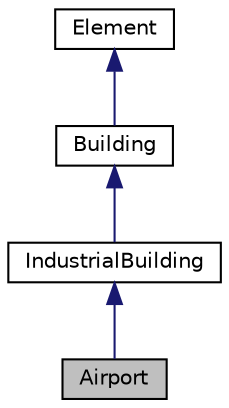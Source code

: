 digraph "Airport"
{
 // LATEX_PDF_SIZE
  edge [fontname="Helvetica",fontsize="10",labelfontname="Helvetica",labelfontsize="10"];
  node [fontname="Helvetica",fontsize="10",shape=record];
  Node1 [label="Airport",height=0.2,width=0.4,color="black", fillcolor="grey75", style="filled", fontcolor="black",tooltip="Represents an airport, a subtype of IndustrialBuilding."];
  Node2 -> Node1 [dir="back",color="midnightblue",fontsize="10",style="solid"];
  Node2 [label="IndustrialBuilding",height=0.2,width=0.4,color="black", fillcolor="white", style="filled",URL="$classIndustrialBuilding.html",tooltip="Abstract base class for industrial buildings."];
  Node3 -> Node2 [dir="back",color="midnightblue",fontsize="10",style="solid"];
  Node3 [label="Building",height=0.2,width=0.4,color="black", fillcolor="white", style="filled",URL="$classBuilding.html",tooltip="Base class for all types of buildings."];
  Node4 -> Node3 [dir="back",color="midnightblue",fontsize="10",style="solid"];
  Node4 [label="Element",height=0.2,width=0.4,color="black", fillcolor="white", style="filled",URL="$classElement.html",tooltip="Base class for elements that accept a visitor."];
}
